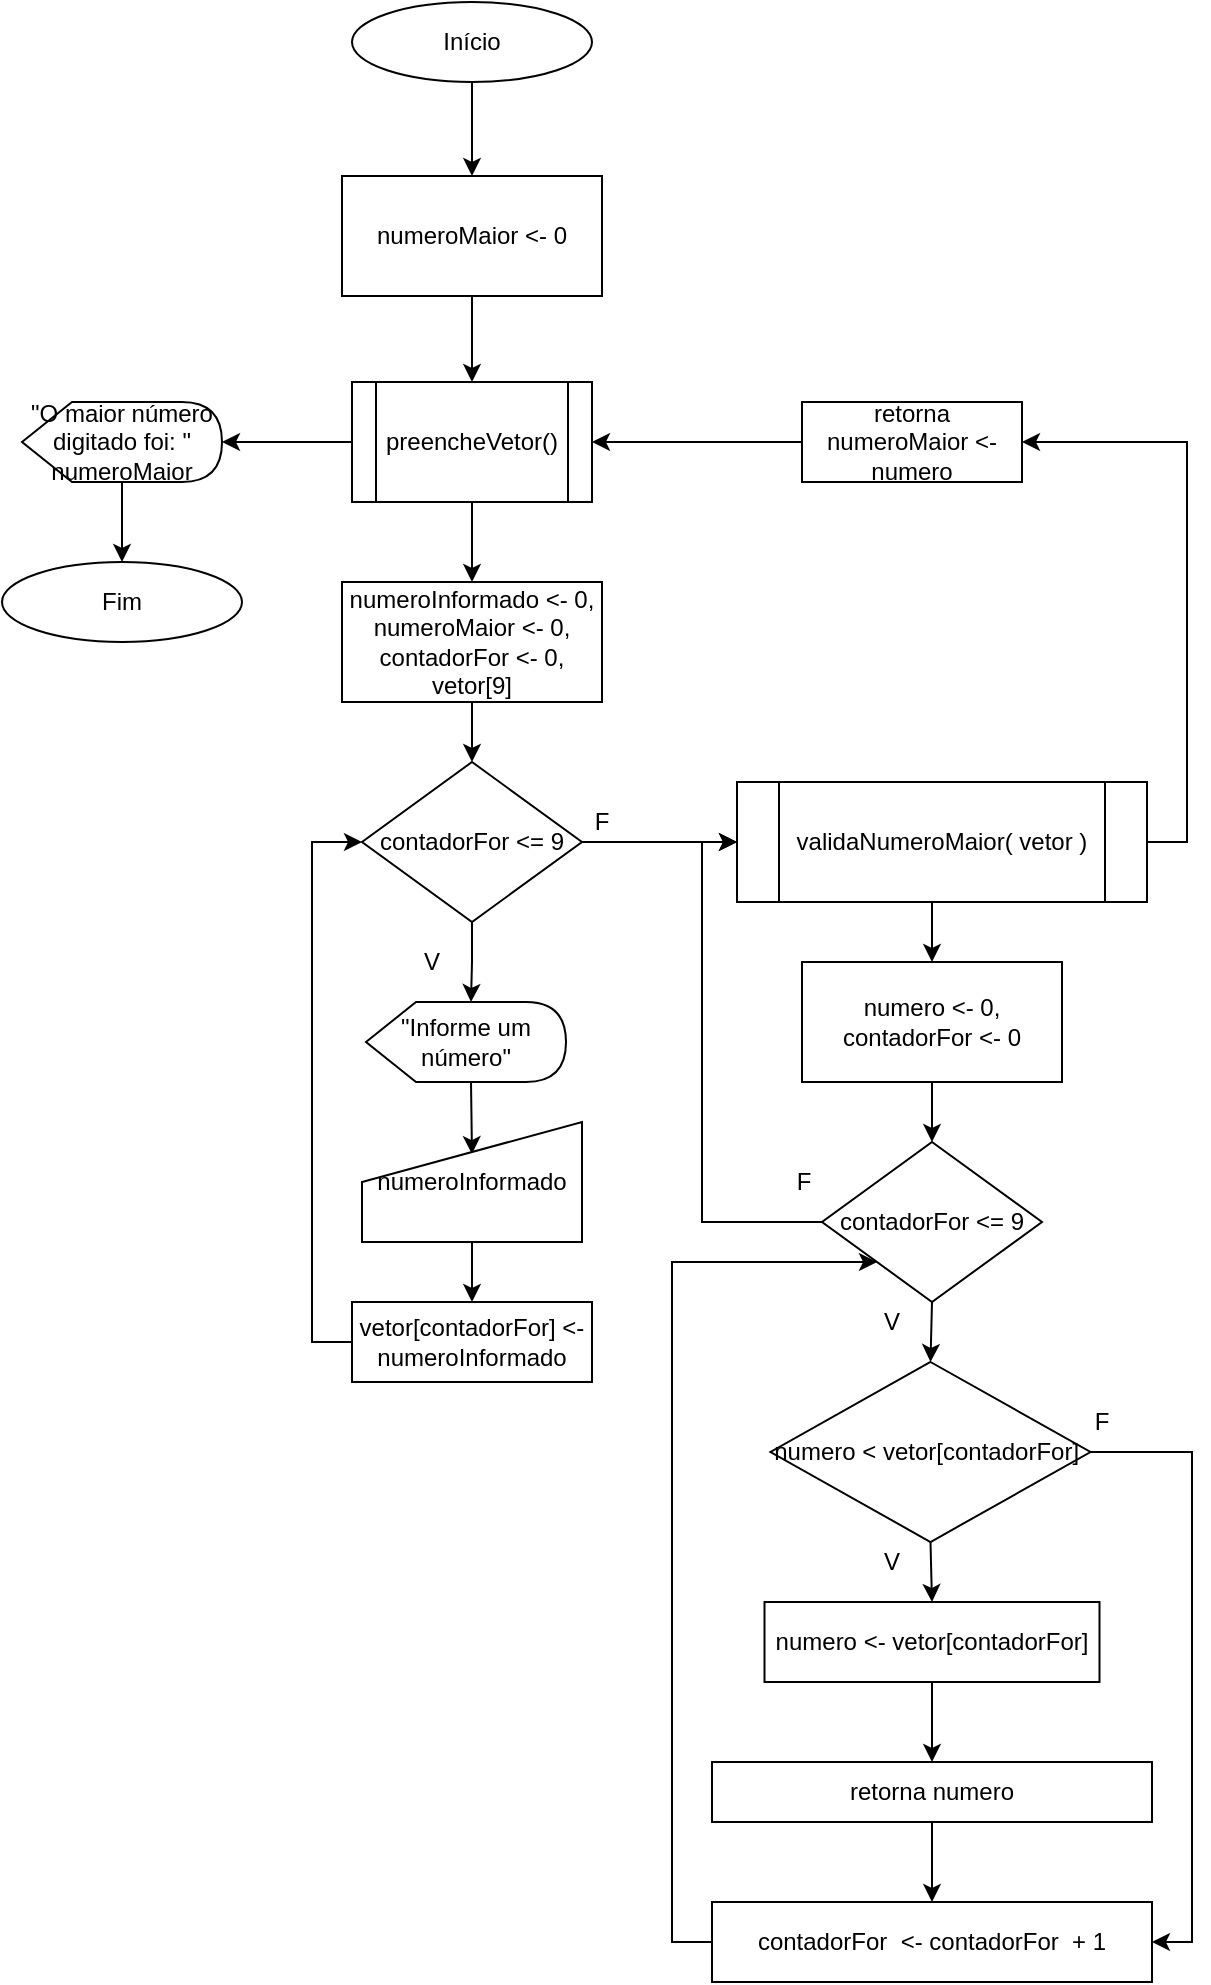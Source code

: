 <mxfile version="21.6.9" type="device">
  <diagram id="eR1Zb5RVLTV1uuEW3yPG" name="Page-1">
    <mxGraphModel dx="880" dy="2828" grid="1" gridSize="10" guides="1" tooltips="1" connect="1" arrows="1" fold="1" page="1" pageScale="1" pageWidth="827" pageHeight="1169" math="0" shadow="0">
      <root>
        <mxCell id="0" />
        <mxCell id="1" parent="0" />
        <mxCell id="NN8kFv3UxyB4Z3Qv7Q7P-32" style="edgeStyle=orthogonalEdgeStyle;rounded=0;orthogonalLoop=1;jettySize=auto;html=1;exitX=1;exitY=0.5;exitDx=0;exitDy=0;entryX=0.5;entryY=0;entryDx=0;entryDy=0;" parent="1" edge="1">
          <mxGeometry relative="1" as="geometry">
            <mxPoint x="560" y="400" as="sourcePoint" />
          </mxGeometry>
        </mxCell>
        <mxCell id="NN8kFv3UxyB4Z3Qv7Q7P-39" style="edgeStyle=orthogonalEdgeStyle;rounded=0;orthogonalLoop=1;jettySize=auto;html=1;exitX=0;exitY=0.5;exitDx=0;exitDy=0;entryX=0;entryY=0;entryDx=40;entryDy=0;entryPerimeter=0;" parent="1" edge="1">
          <mxGeometry relative="1" as="geometry">
            <mxPoint x="480" y="400" as="sourcePoint" />
          </mxGeometry>
        </mxCell>
        <mxCell id="NN8kFv3UxyB4Z3Qv7Q7P-33" style="edgeStyle=orthogonalEdgeStyle;rounded=0;orthogonalLoop=1;jettySize=auto;html=1;exitX=1;exitY=0.5;exitDx=0;exitDy=0;" parent="1" edge="1">
          <mxGeometry relative="1" as="geometry">
            <mxPoint x="640" y="480" as="sourcePoint" />
          </mxGeometry>
        </mxCell>
        <mxCell id="NN8kFv3UxyB4Z3Qv7Q7P-38" style="edgeStyle=orthogonalEdgeStyle;rounded=0;orthogonalLoop=1;jettySize=auto;html=1;exitX=0;exitY=0.5;exitDx=0;exitDy=0;entryX=0;entryY=0;entryDx=40;entryDy=0;entryPerimeter=0;" parent="1" edge="1">
          <mxGeometry relative="1" as="geometry">
            <mxPoint x="560" y="480" as="sourcePoint" />
          </mxGeometry>
        </mxCell>
        <mxCell id="NN8kFv3UxyB4Z3Qv7Q7P-37" style="edgeStyle=orthogonalEdgeStyle;rounded=0;orthogonalLoop=1;jettySize=auto;html=1;exitX=0;exitY=0.5;exitDx=0;exitDy=0;entryX=0;entryY=0;entryDx=40;entryDy=0;entryPerimeter=0;" parent="1" edge="1">
          <mxGeometry relative="1" as="geometry">
            <mxPoint x="640" y="560" as="sourcePoint" />
          </mxGeometry>
        </mxCell>
        <mxCell id="NN8kFv3UxyB4Z3Qv7Q7P-41" style="edgeStyle=orthogonalEdgeStyle;rounded=0;orthogonalLoop=1;jettySize=auto;html=1;exitX=1;exitY=0.5;exitDx=0;exitDy=0;entryX=0;entryY=0;entryDx=40;entryDy=0;entryPerimeter=0;" parent="1" edge="1">
          <mxGeometry relative="1" as="geometry">
            <mxPoint x="720" y="560" as="sourcePoint" />
          </mxGeometry>
        </mxCell>
        <mxCell id="sSCpmMaVxi6PYTEObbiI-27" style="edgeStyle=orthogonalEdgeStyle;rounded=0;orthogonalLoop=1;jettySize=auto;html=1;exitX=1;exitY=0.5;exitDx=0;exitDy=0;entryX=0;entryY=0.5;entryDx=0;entryDy=0;" parent="1" edge="1">
          <mxGeometry relative="1" as="geometry">
            <Array as="points">
              <mxPoint x="220" y="600" />
              <mxPoint x="220" y="750" />
              <mxPoint x="40" y="750" />
              <mxPoint x="40" y="320" />
            </Array>
            <mxPoint x="100" y="320" as="targetPoint" />
          </mxGeometry>
        </mxCell>
        <mxCell id="lwcZz6v842X9FkbV30nD-5" style="edgeStyle=orthogonalEdgeStyle;rounded=0;orthogonalLoop=1;jettySize=auto;html=1;exitX=0.5;exitY=1;exitDx=0;exitDy=0;entryX=0.5;entryY=0;entryDx=0;entryDy=0;" parent="1" source="lwcZz6v842X9FkbV30nD-1" target="lwcZz6v842X9FkbV30nD-3" edge="1">
          <mxGeometry relative="1" as="geometry" />
        </mxCell>
        <mxCell id="lwcZz6v842X9FkbV30nD-1" value="Início" style="ellipse;whiteSpace=wrap;html=1;" parent="1" vertex="1">
          <mxGeometry x="255" y="-1900" width="120" height="40" as="geometry" />
        </mxCell>
        <mxCell id="lwcZz6v842X9FkbV30nD-2" value="Fim" style="ellipse;whiteSpace=wrap;html=1;" parent="1" vertex="1">
          <mxGeometry x="80" y="-1620" width="120" height="40" as="geometry" />
        </mxCell>
        <mxCell id="Av98COTsaaubC5mDqvNm-6" style="edgeStyle=orthogonalEdgeStyle;rounded=0;orthogonalLoop=1;jettySize=auto;html=1;exitX=0.5;exitY=1;exitDx=0;exitDy=0;entryX=0.5;entryY=0;entryDx=0;entryDy=0;" parent="1" source="lwcZz6v842X9FkbV30nD-3" target="Av98COTsaaubC5mDqvNm-4" edge="1">
          <mxGeometry relative="1" as="geometry" />
        </mxCell>
        <mxCell id="lwcZz6v842X9FkbV30nD-3" value="numeroMaior &amp;lt;- 0" style="rounded=0;whiteSpace=wrap;html=1;" parent="1" vertex="1">
          <mxGeometry x="250" y="-1813" width="130" height="60" as="geometry" />
        </mxCell>
        <mxCell id="Av98COTsaaubC5mDqvNm-9" style="edgeStyle=orthogonalEdgeStyle;rounded=0;orthogonalLoop=1;jettySize=auto;html=1;exitX=0.5;exitY=1;exitDx=0;exitDy=0;entryX=0;entryY=0;entryDx=52.5;entryDy=0;entryPerimeter=0;" parent="1" source="lwcZz6v842X9FkbV30nD-14" target="lwcZz6v842X9FkbV30nD-16" edge="1">
          <mxGeometry relative="1" as="geometry" />
        </mxCell>
        <mxCell id="lwcZz6v842X9FkbV30nD-14" value="contadorFor &amp;lt;= 9" style="rhombus;whiteSpace=wrap;html=1;" parent="1" vertex="1">
          <mxGeometry x="260" y="-1520" width="110" height="80" as="geometry" />
        </mxCell>
        <mxCell id="eLEG5Ry6dTQU8KHZNHfy-1" style="edgeStyle=orthogonalEdgeStyle;rounded=0;orthogonalLoop=1;jettySize=auto;html=1;exitX=0;exitY=0;exitDx=52.5;exitDy=40;exitPerimeter=0;entryX=0.5;entryY=0.267;entryDx=0;entryDy=0;entryPerimeter=0;" edge="1" parent="1" source="lwcZz6v842X9FkbV30nD-16" target="lwcZz6v842X9FkbV30nD-19">
          <mxGeometry relative="1" as="geometry" />
        </mxCell>
        <mxCell id="lwcZz6v842X9FkbV30nD-16" value="&quot;Informe um número&quot;" style="shape=display;whiteSpace=wrap;html=1;" parent="1" vertex="1">
          <mxGeometry x="262" y="-1400" width="100" height="40" as="geometry" />
        </mxCell>
        <mxCell id="lwcZz6v842X9FkbV30nD-18" value="V" style="text;html=1;strokeColor=none;fillColor=none;align=center;verticalAlign=middle;whiteSpace=wrap;rounded=0;" parent="1" vertex="1">
          <mxGeometry x="280" y="-1430" width="30" height="20" as="geometry" />
        </mxCell>
        <mxCell id="KlTyuvtaxdIiFyqTIDsn-5" style="edgeStyle=orthogonalEdgeStyle;rounded=0;orthogonalLoop=1;jettySize=auto;html=1;exitX=0.5;exitY=1;exitDx=0;exitDy=0;entryX=0.5;entryY=0;entryDx=0;entryDy=0;" parent="1" source="lwcZz6v842X9FkbV30nD-19" target="lwcZz6v842X9FkbV30nD-24" edge="1">
          <mxGeometry relative="1" as="geometry" />
        </mxCell>
        <mxCell id="lwcZz6v842X9FkbV30nD-19" value="numeroInformado" style="shape=manualInput;whiteSpace=wrap;html=1;" parent="1" vertex="1">
          <mxGeometry x="260" y="-1340" width="110" height="60" as="geometry" />
        </mxCell>
        <mxCell id="Av98COTsaaubC5mDqvNm-30" style="edgeStyle=orthogonalEdgeStyle;rounded=0;orthogonalLoop=1;jettySize=auto;html=1;exitX=0;exitY=0.5;exitDx=0;exitDy=0;entryX=0;entryY=0.5;entryDx=0;entryDy=0;" parent="1" source="lwcZz6v842X9FkbV30nD-24" target="lwcZz6v842X9FkbV30nD-14" edge="1">
          <mxGeometry relative="1" as="geometry" />
        </mxCell>
        <mxCell id="lwcZz6v842X9FkbV30nD-24" value="vetor[contadorFor] &amp;lt;- numeroInformado" style="rounded=0;whiteSpace=wrap;html=1;" parent="1" vertex="1">
          <mxGeometry x="255" y="-1250" width="120" height="40" as="geometry" />
        </mxCell>
        <mxCell id="Av98COTsaaubC5mDqvNm-29" style="edgeStyle=orthogonalEdgeStyle;rounded=0;orthogonalLoop=1;jettySize=auto;html=1;exitX=0.25;exitY=1;exitDx=0;exitDy=0;entryX=0;entryY=0.5;entryDx=0;entryDy=0;" parent="1" source="lwcZz6v842X9FkbV30nD-32" target="Av98COTsaaubC5mDqvNm-10" edge="1">
          <mxGeometry relative="1" as="geometry">
            <Array as="points">
              <mxPoint x="400" y="-1480" />
              <mxPoint x="400" y="-1480" />
            </Array>
          </mxGeometry>
        </mxCell>
        <mxCell id="lwcZz6v842X9FkbV30nD-32" value="F" style="text;html=1;strokeColor=none;fillColor=none;align=center;verticalAlign=middle;whiteSpace=wrap;rounded=0;" parent="1" vertex="1">
          <mxGeometry x="360" y="-1500" width="40" height="20" as="geometry" />
        </mxCell>
        <mxCell id="eLEG5Ry6dTQU8KHZNHfy-3" style="edgeStyle=orthogonalEdgeStyle;rounded=0;orthogonalLoop=1;jettySize=auto;html=1;exitX=0;exitY=0.5;exitDx=0;exitDy=0;entryX=0;entryY=1;entryDx=0;entryDy=0;" edge="1" parent="1" source="j0GtBpa5MurZYphVsIyZ-1" target="Av98COTsaaubC5mDqvNm-14">
          <mxGeometry relative="1" as="geometry">
            <Array as="points">
              <mxPoint x="415" y="-930" />
              <mxPoint x="415" y="-1270" />
            </Array>
          </mxGeometry>
        </mxCell>
        <mxCell id="j0GtBpa5MurZYphVsIyZ-1" value="contadorFor&amp;nbsp;&amp;nbsp;&amp;lt;- contadorFor&amp;nbsp;&amp;nbsp;+ 1" style="rounded=0;whiteSpace=wrap;html=1;" parent="1" vertex="1">
          <mxGeometry x="435" y="-950" width="220" height="40" as="geometry" />
        </mxCell>
        <mxCell id="Av98COTsaaubC5mDqvNm-7" style="edgeStyle=orthogonalEdgeStyle;rounded=0;orthogonalLoop=1;jettySize=auto;html=1;exitX=0.5;exitY=1;exitDx=0;exitDy=0;entryX=0.5;entryY=0;entryDx=0;entryDy=0;" parent="1" source="Av98COTsaaubC5mDqvNm-4" target="Av98COTsaaubC5mDqvNm-5" edge="1">
          <mxGeometry relative="1" as="geometry" />
        </mxCell>
        <mxCell id="Av98COTsaaubC5mDqvNm-53" style="edgeStyle=orthogonalEdgeStyle;rounded=0;orthogonalLoop=1;jettySize=auto;html=1;exitX=0;exitY=0.5;exitDx=0;exitDy=0;entryX=1;entryY=0.5;entryDx=0;entryDy=0;entryPerimeter=0;" parent="1" source="Av98COTsaaubC5mDqvNm-4" target="Av98COTsaaubC5mDqvNm-52" edge="1">
          <mxGeometry relative="1" as="geometry" />
        </mxCell>
        <mxCell id="Av98COTsaaubC5mDqvNm-4" value="preencheVetor()" style="shape=process;whiteSpace=wrap;html=1;backgroundOutline=1;" parent="1" vertex="1">
          <mxGeometry x="255" y="-1710" width="120" height="60" as="geometry" />
        </mxCell>
        <mxCell id="Av98COTsaaubC5mDqvNm-8" style="edgeStyle=orthogonalEdgeStyle;rounded=0;orthogonalLoop=1;jettySize=auto;html=1;exitX=0.5;exitY=1;exitDx=0;exitDy=0;entryX=0.5;entryY=0;entryDx=0;entryDy=0;" parent="1" source="Av98COTsaaubC5mDqvNm-5" target="lwcZz6v842X9FkbV30nD-14" edge="1">
          <mxGeometry relative="1" as="geometry" />
        </mxCell>
        <mxCell id="Av98COTsaaubC5mDqvNm-5" value="numeroInformado &amp;lt;- 0, numeroMaior &amp;lt;- 0, contadorFor &amp;lt;- 0, vetor[9]" style="rounded=0;whiteSpace=wrap;html=1;" parent="1" vertex="1">
          <mxGeometry x="250" y="-1610" width="130" height="60" as="geometry" />
        </mxCell>
        <mxCell id="Av98COTsaaubC5mDqvNm-31" style="edgeStyle=orthogonalEdgeStyle;rounded=0;orthogonalLoop=1;jettySize=auto;html=1;exitX=0.5;exitY=1;exitDx=0;exitDy=0;entryX=0.5;entryY=0;entryDx=0;entryDy=0;" parent="1" source="Av98COTsaaubC5mDqvNm-10" target="Av98COTsaaubC5mDqvNm-12" edge="1">
          <mxGeometry relative="1" as="geometry" />
        </mxCell>
        <mxCell id="Av98COTsaaubC5mDqvNm-50" style="edgeStyle=orthogonalEdgeStyle;rounded=0;orthogonalLoop=1;jettySize=auto;html=1;exitX=1;exitY=0.5;exitDx=0;exitDy=0;entryX=1;entryY=0.5;entryDx=0;entryDy=0;" parent="1" source="Av98COTsaaubC5mDqvNm-10" target="Av98COTsaaubC5mDqvNm-41" edge="1">
          <mxGeometry relative="1" as="geometry" />
        </mxCell>
        <mxCell id="Av98COTsaaubC5mDqvNm-10" value="validaNumeroMaior( vetor )" style="shape=process;whiteSpace=wrap;html=1;backgroundOutline=1;" parent="1" vertex="1">
          <mxGeometry x="447.5" y="-1510" width="205" height="60" as="geometry" />
        </mxCell>
        <mxCell id="Av98COTsaaubC5mDqvNm-15" style="edgeStyle=orthogonalEdgeStyle;rounded=0;orthogonalLoop=1;jettySize=auto;html=1;exitX=0.5;exitY=1;exitDx=0;exitDy=0;entryX=0.5;entryY=0;entryDx=0;entryDy=0;" parent="1" source="Av98COTsaaubC5mDqvNm-12" target="Av98COTsaaubC5mDqvNm-14" edge="1">
          <mxGeometry relative="1" as="geometry" />
        </mxCell>
        <mxCell id="Av98COTsaaubC5mDqvNm-12" value="numero &amp;lt;- 0, contadorFor &amp;lt;- 0" style="rounded=0;whiteSpace=wrap;html=1;" parent="1" vertex="1">
          <mxGeometry x="480" y="-1420" width="130" height="60" as="geometry" />
        </mxCell>
        <mxCell id="Av98COTsaaubC5mDqvNm-32" style="edgeStyle=orthogonalEdgeStyle;rounded=0;orthogonalLoop=1;jettySize=auto;html=1;exitX=0.5;exitY=1;exitDx=0;exitDy=0;entryX=0.5;entryY=0;entryDx=0;entryDy=0;" parent="1" source="Av98COTsaaubC5mDqvNm-14" target="Av98COTsaaubC5mDqvNm-18" edge="1">
          <mxGeometry relative="1" as="geometry" />
        </mxCell>
        <mxCell id="eLEG5Ry6dTQU8KHZNHfy-2" style="edgeStyle=orthogonalEdgeStyle;rounded=0;orthogonalLoop=1;jettySize=auto;html=1;exitX=0;exitY=0.5;exitDx=0;exitDy=0;entryX=0;entryY=0.5;entryDx=0;entryDy=0;" edge="1" parent="1" source="Av98COTsaaubC5mDqvNm-14" target="Av98COTsaaubC5mDqvNm-10">
          <mxGeometry relative="1" as="geometry">
            <Array as="points">
              <mxPoint x="430" y="-1290" />
              <mxPoint x="430" y="-1480" />
            </Array>
          </mxGeometry>
        </mxCell>
        <mxCell id="Av98COTsaaubC5mDqvNm-14" value="contadorFor &amp;lt;= 9" style="rhombus;whiteSpace=wrap;html=1;" parent="1" vertex="1">
          <mxGeometry x="490" y="-1330" width="110" height="80" as="geometry" />
        </mxCell>
        <mxCell id="Av98COTsaaubC5mDqvNm-16" value="V" style="text;html=1;strokeColor=none;fillColor=none;align=center;verticalAlign=middle;whiteSpace=wrap;rounded=0;" parent="1" vertex="1">
          <mxGeometry x="510" y="-1250" width="30" height="20" as="geometry" />
        </mxCell>
        <mxCell id="Av98COTsaaubC5mDqvNm-17" value="F" style="text;html=1;strokeColor=none;fillColor=none;align=center;verticalAlign=middle;whiteSpace=wrap;rounded=0;" parent="1" vertex="1">
          <mxGeometry x="461.25" y="-1320" width="40" height="20" as="geometry" />
        </mxCell>
        <mxCell id="Av98COTsaaubC5mDqvNm-33" style="edgeStyle=orthogonalEdgeStyle;rounded=0;orthogonalLoop=1;jettySize=auto;html=1;exitX=0.5;exitY=1;exitDx=0;exitDy=0;entryX=0.5;entryY=0;entryDx=0;entryDy=0;" parent="1" source="Av98COTsaaubC5mDqvNm-18" target="Av98COTsaaubC5mDqvNm-24" edge="1">
          <mxGeometry relative="1" as="geometry" />
        </mxCell>
        <mxCell id="Av98COTsaaubC5mDqvNm-37" style="edgeStyle=orthogonalEdgeStyle;rounded=0;orthogonalLoop=1;jettySize=auto;html=1;exitX=1;exitY=0.5;exitDx=0;exitDy=0;entryX=1;entryY=0.5;entryDx=0;entryDy=0;" parent="1" source="Av98COTsaaubC5mDqvNm-18" target="j0GtBpa5MurZYphVsIyZ-1" edge="1">
          <mxGeometry relative="1" as="geometry" />
        </mxCell>
        <mxCell id="Av98COTsaaubC5mDqvNm-18" value="numero &amp;lt; vetor[contadorFor]&amp;nbsp;" style="rhombus;whiteSpace=wrap;html=1;" parent="1" vertex="1">
          <mxGeometry x="464.25" y="-1220" width="160" height="90" as="geometry" />
        </mxCell>
        <mxCell id="Av98COTsaaubC5mDqvNm-20" value="V" style="text;html=1;strokeColor=none;fillColor=none;align=center;verticalAlign=middle;whiteSpace=wrap;rounded=0;" parent="1" vertex="1">
          <mxGeometry x="510" y="-1130" width="30" height="20" as="geometry" />
        </mxCell>
        <mxCell id="Av98COTsaaubC5mDqvNm-21" value="F" style="text;html=1;strokeColor=none;fillColor=none;align=center;verticalAlign=middle;whiteSpace=wrap;rounded=0;" parent="1" vertex="1">
          <mxGeometry x="610" y="-1200" width="40" height="20" as="geometry" />
        </mxCell>
        <mxCell id="Av98COTsaaubC5mDqvNm-48" style="edgeStyle=orthogonalEdgeStyle;rounded=0;orthogonalLoop=1;jettySize=auto;html=1;exitX=0.5;exitY=1;exitDx=0;exitDy=0;entryX=0.5;entryY=0;entryDx=0;entryDy=0;" parent="1" source="Av98COTsaaubC5mDqvNm-24" target="Av98COTsaaubC5mDqvNm-47" edge="1">
          <mxGeometry relative="1" as="geometry" />
        </mxCell>
        <mxCell id="Av98COTsaaubC5mDqvNm-24" value="numero &amp;lt;- vetor[contadorFor]" style="rounded=0;whiteSpace=wrap;html=1;" parent="1" vertex="1">
          <mxGeometry x="461.25" y="-1100" width="167.5" height="40" as="geometry" />
        </mxCell>
        <mxCell id="Av98COTsaaubC5mDqvNm-44" style="edgeStyle=orthogonalEdgeStyle;rounded=0;orthogonalLoop=1;jettySize=auto;html=1;exitX=0;exitY=0.5;exitDx=0;exitDy=0;entryX=1;entryY=0.5;entryDx=0;entryDy=0;" parent="1" source="Av98COTsaaubC5mDqvNm-41" target="Av98COTsaaubC5mDqvNm-4" edge="1">
          <mxGeometry relative="1" as="geometry" />
        </mxCell>
        <mxCell id="Av98COTsaaubC5mDqvNm-41" value="retorna numeroMaior &amp;lt;- numero" style="rounded=0;whiteSpace=wrap;html=1;" parent="1" vertex="1">
          <mxGeometry x="480" y="-1700" width="110" height="40" as="geometry" />
        </mxCell>
        <mxCell id="Av98COTsaaubC5mDqvNm-49" style="edgeStyle=orthogonalEdgeStyle;rounded=0;orthogonalLoop=1;jettySize=auto;html=1;exitX=0.5;exitY=1;exitDx=0;exitDy=0;entryX=0.5;entryY=0;entryDx=0;entryDy=0;" parent="1" source="Av98COTsaaubC5mDqvNm-47" target="j0GtBpa5MurZYphVsIyZ-1" edge="1">
          <mxGeometry relative="1" as="geometry" />
        </mxCell>
        <mxCell id="Av98COTsaaubC5mDqvNm-47" value="retorna numero" style="rounded=0;whiteSpace=wrap;html=1;" parent="1" vertex="1">
          <mxGeometry x="435" y="-1020" width="220" height="30" as="geometry" />
        </mxCell>
        <mxCell id="Av98COTsaaubC5mDqvNm-54" style="edgeStyle=orthogonalEdgeStyle;rounded=0;orthogonalLoop=1;jettySize=auto;html=1;exitX=0;exitY=0;exitDx=52.5;exitDy=40;exitPerimeter=0;entryX=0.5;entryY=0;entryDx=0;entryDy=0;" parent="1" source="Av98COTsaaubC5mDqvNm-52" target="lwcZz6v842X9FkbV30nD-2" edge="1">
          <mxGeometry relative="1" as="geometry">
            <Array as="points">
              <mxPoint x="140" y="-1660" />
            </Array>
          </mxGeometry>
        </mxCell>
        <mxCell id="Av98COTsaaubC5mDqvNm-52" value="&quot;O maior número digitado foi: &quot; numeroMaior" style="shape=display;whiteSpace=wrap;html=1;" parent="1" vertex="1">
          <mxGeometry x="90" y="-1700" width="100" height="40" as="geometry" />
        </mxCell>
      </root>
    </mxGraphModel>
  </diagram>
</mxfile>

